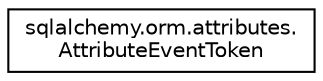 digraph "Graphical Class Hierarchy"
{
 // LATEX_PDF_SIZE
  edge [fontname="Helvetica",fontsize="10",labelfontname="Helvetica",labelfontsize="10"];
  node [fontname="Helvetica",fontsize="10",shape=record];
  rankdir="LR";
  Node0 [label="sqlalchemy.orm.attributes.\lAttributeEventToken",height=0.2,width=0.4,color="black", fillcolor="white", style="filled",URL="$classsqlalchemy_1_1orm_1_1attributes_1_1AttributeEventToken.html",tooltip=" "];
}
